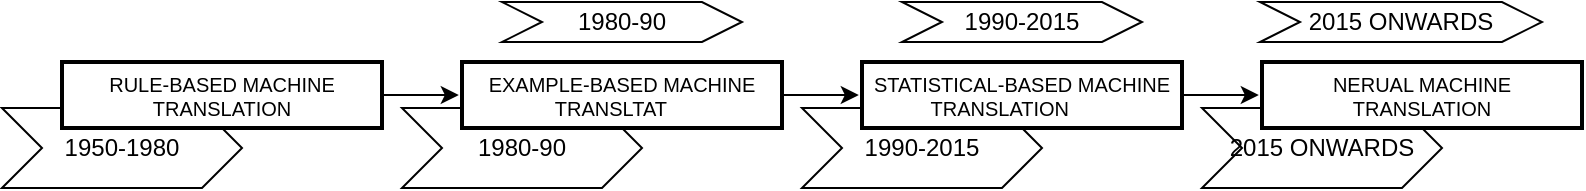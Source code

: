 <mxfile version="22.0.8" type="github">
  <diagram name="Page-1" id="7bWsSjq75bXTcGjeXkPo">
    <mxGraphModel dx="1702" dy="1653" grid="1" gridSize="10" guides="1" tooltips="1" connect="1" arrows="1" fold="1" page="1" pageScale="1" pageWidth="827" pageHeight="1169" math="0" shadow="0">
      <root>
        <mxCell id="0" />
        <mxCell id="1" parent="0" />
        <mxCell id="_sxlR1j6QaA3bBYRQmyJ-32" value="2015 ONWARDS" style="shape=step;perimeter=stepPerimeter;whiteSpace=wrap;html=1;fixedSize=1;" vertex="1" parent="1">
          <mxGeometry x="570" y="23" width="120" height="40" as="geometry" />
        </mxCell>
        <mxCell id="_sxlR1j6QaA3bBYRQmyJ-31" value="1990-2015" style="shape=step;perimeter=stepPerimeter;whiteSpace=wrap;html=1;fixedSize=1;" vertex="1" parent="1">
          <mxGeometry x="370" y="23" width="120" height="40" as="geometry" />
        </mxCell>
        <mxCell id="_sxlR1j6QaA3bBYRQmyJ-30" value="1980-90" style="shape=step;perimeter=stepPerimeter;whiteSpace=wrap;html=1;fixedSize=1;" vertex="1" parent="1">
          <mxGeometry x="170" y="23" width="120" height="40" as="geometry" />
        </mxCell>
        <mxCell id="_sxlR1j6QaA3bBYRQmyJ-26" value="1950-1980" style="shape=step;perimeter=stepPerimeter;whiteSpace=wrap;html=1;fixedSize=1;" vertex="1" parent="1">
          <mxGeometry x="-30" y="23" width="120" height="40" as="geometry" />
        </mxCell>
        <mxCell id="_sxlR1j6QaA3bBYRQmyJ-18" value="" style="edgeStyle=orthogonalEdgeStyle;rounded=0;orthogonalLoop=1;jettySize=auto;html=1;entryX=-0.01;entryY=0.501;entryDx=0;entryDy=0;entryPerimeter=0;" edge="1" parent="1" source="2" target="_sxlR1j6QaA3bBYRQmyJ-13">
          <mxGeometry relative="1" as="geometry" />
        </mxCell>
        <mxCell id="2" value="RULE-BASED MACHINE TRANSLATION" style="whiteSpace=wrap;strokeWidth=2;fontSize=10;" parent="1" vertex="1">
          <mxGeometry width="160" height="33" as="geometry" />
        </mxCell>
        <mxCell id="_sxlR1j6QaA3bBYRQmyJ-13" value="EXAMPLE-BASED MACHINE TRANSLTAT    " style="whiteSpace=wrap;strokeWidth=2;fontSize=10;" vertex="1" parent="1">
          <mxGeometry x="200" width="160" height="33" as="geometry" />
        </mxCell>
        <mxCell id="_sxlR1j6QaA3bBYRQmyJ-21" value="STATISTICAL-BASED MACHINE TRANSLATION        " style="whiteSpace=wrap;strokeWidth=2;fontSize=10;" vertex="1" parent="1">
          <mxGeometry x="400" width="160" height="33" as="geometry" />
        </mxCell>
        <mxCell id="_sxlR1j6QaA3bBYRQmyJ-22" value="" style="edgeStyle=orthogonalEdgeStyle;rounded=0;orthogonalLoop=1;jettySize=auto;html=1;entryX=-0.01;entryY=0.501;entryDx=0;entryDy=0;entryPerimeter=0;exitX=1;exitY=0.5;exitDx=0;exitDy=0;" edge="1" target="_sxlR1j6QaA3bBYRQmyJ-21" parent="1" source="_sxlR1j6QaA3bBYRQmyJ-13">
          <mxGeometry relative="1" as="geometry">
            <mxPoint x="440" y="17" as="sourcePoint" />
          </mxGeometry>
        </mxCell>
        <mxCell id="_sxlR1j6QaA3bBYRQmyJ-23" value="NERUAL MACHINE TRANSLATION" style="whiteSpace=wrap;strokeWidth=2;fontSize=10;" vertex="1" parent="1">
          <mxGeometry x="600" width="160" height="33" as="geometry" />
        </mxCell>
        <mxCell id="_sxlR1j6QaA3bBYRQmyJ-24" value="" style="edgeStyle=orthogonalEdgeStyle;rounded=0;orthogonalLoop=1;jettySize=auto;html=1;entryX=-0.01;entryY=0.501;entryDx=0;entryDy=0;entryPerimeter=0;exitX=1;exitY=0.5;exitDx=0;exitDy=0;" edge="1" target="_sxlR1j6QaA3bBYRQmyJ-23" parent="1" source="_sxlR1j6QaA3bBYRQmyJ-21">
          <mxGeometry relative="1" as="geometry">
            <mxPoint x="680" y="17" as="sourcePoint" />
          </mxGeometry>
        </mxCell>
        <mxCell id="_sxlR1j6QaA3bBYRQmyJ-27" value="1980-90" style="shape=step;perimeter=stepPerimeter;whiteSpace=wrap;html=1;fixedSize=1;" vertex="1" parent="1">
          <mxGeometry x="220" y="-30" width="120" height="20" as="geometry" />
        </mxCell>
        <mxCell id="_sxlR1j6QaA3bBYRQmyJ-28" value="1990-2015" style="shape=step;perimeter=stepPerimeter;whiteSpace=wrap;html=1;fixedSize=1;" vertex="1" parent="1">
          <mxGeometry x="420" y="-30" width="120" height="20" as="geometry" />
        </mxCell>
        <mxCell id="_sxlR1j6QaA3bBYRQmyJ-29" value="2015 ONWARDS" style="shape=step;perimeter=stepPerimeter;whiteSpace=wrap;html=1;fixedSize=1;" vertex="1" parent="1">
          <mxGeometry x="599" y="-30" width="141" height="20" as="geometry" />
        </mxCell>
      </root>
    </mxGraphModel>
  </diagram>
</mxfile>
